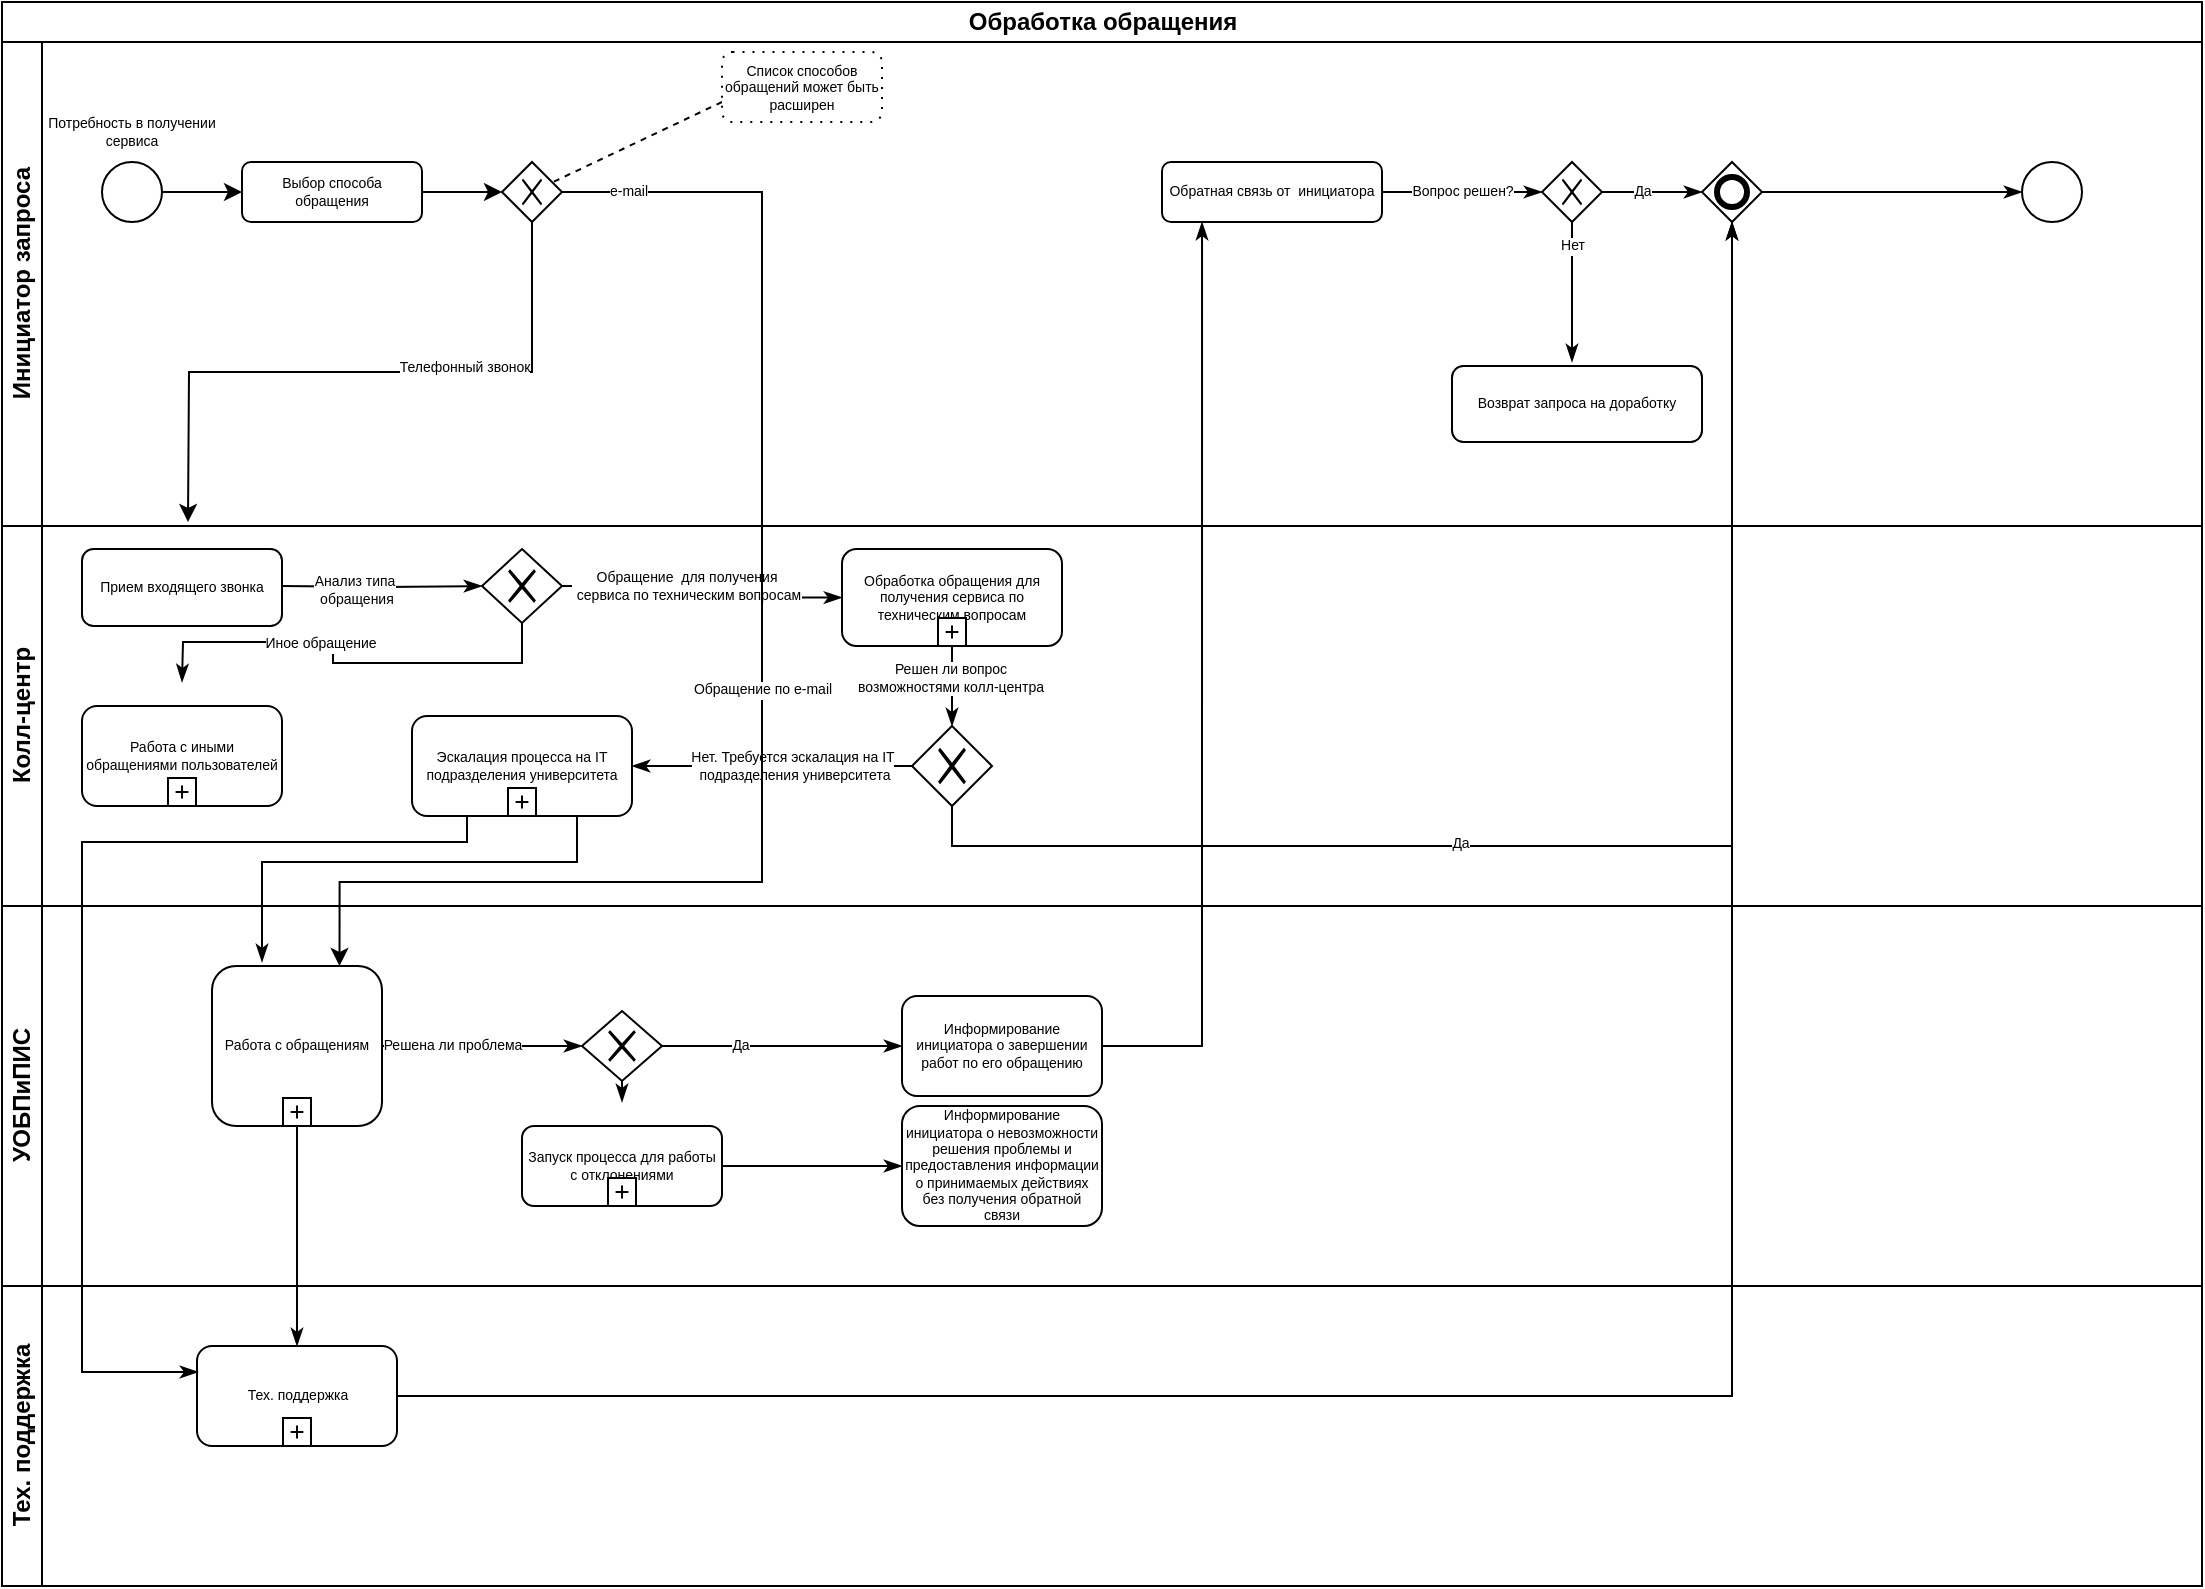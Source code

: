 <mxfile version="13.10.0" type="github">
  <diagram id="TIHin3TEZCGqtFJpAVYP" name="Page-1">
    <mxGraphModel dx="1185" dy="614" grid="1" gridSize="10" guides="1" tooltips="1" connect="1" arrows="1" fold="1" page="1" pageScale="1" pageWidth="1169" pageHeight="827" math="0" shadow="0">
      <root>
        <mxCell id="0" />
        <mxCell id="1" parent="0" />
        <mxCell id="cAv8VDTZ3VcdWh1uGrhI-1" value="Обработка обращения" style="swimlane;html=1;childLayout=stackLayout;resizeParent=1;resizeParentMax=0;horizontal=1;startSize=20;horizontalStack=0;" vertex="1" parent="1">
          <mxGeometry x="40" y="50" width="1100" height="792" as="geometry" />
        </mxCell>
        <mxCell id="cAv8VDTZ3VcdWh1uGrhI-2" value="Инициатор запроса" style="swimlane;html=1;startSize=20;horizontal=0;" vertex="1" parent="cAv8VDTZ3VcdWh1uGrhI-1">
          <mxGeometry y="20" width="1100" height="242" as="geometry" />
        </mxCell>
        <mxCell id="cAv8VDTZ3VcdWh1uGrhI-10" style="edgeStyle=orthogonalEdgeStyle;rounded=0;orthogonalLoop=1;jettySize=auto;html=1;entryX=0;entryY=0.5;entryDx=0;entryDy=0;fontSize=7;" edge="1" parent="cAv8VDTZ3VcdWh1uGrhI-2" source="cAv8VDTZ3VcdWh1uGrhI-7" target="cAv8VDTZ3VcdWh1uGrhI-9">
          <mxGeometry relative="1" as="geometry" />
        </mxCell>
        <mxCell id="cAv8VDTZ3VcdWh1uGrhI-7" value="" style="shape=mxgraph.bpmn.shape;html=1;verticalLabelPosition=bottom;labelBackgroundColor=#ffffff;verticalAlign=top;align=center;perimeter=ellipsePerimeter;outlineConnect=0;outline=standard;symbol=general;" vertex="1" parent="cAv8VDTZ3VcdWh1uGrhI-2">
          <mxGeometry x="50" y="60" width="30" height="30" as="geometry" />
        </mxCell>
        <mxCell id="cAv8VDTZ3VcdWh1uGrhI-8" value="Потребность в получении сервиса" style="text;html=1;strokeColor=none;fillColor=none;align=center;verticalAlign=middle;whiteSpace=wrap;rounded=0;fontSize=7;" vertex="1" parent="cAv8VDTZ3VcdWh1uGrhI-2">
          <mxGeometry x="10" y="30" width="110" height="30" as="geometry" />
        </mxCell>
        <mxCell id="cAv8VDTZ3VcdWh1uGrhI-9" value="Выбор способа обращения" style="shape=ext;rounded=1;html=1;whiteSpace=wrap;fontSize=7;" vertex="1" parent="cAv8VDTZ3VcdWh1uGrhI-2">
          <mxGeometry x="120" y="60" width="90" height="30" as="geometry" />
        </mxCell>
        <mxCell id="cAv8VDTZ3VcdWh1uGrhI-14" value="" style="shape=mxgraph.bpmn.shape;html=1;verticalLabelPosition=bottom;labelBackgroundColor=#ffffff;verticalAlign=top;align=center;perimeter=rhombusPerimeter;background=gateway;outlineConnect=0;outline=none;symbol=exclusiveGw;fontSize=7;" vertex="1" parent="cAv8VDTZ3VcdWh1uGrhI-2">
          <mxGeometry x="250" y="60" width="30" height="30" as="geometry" />
        </mxCell>
        <mxCell id="cAv8VDTZ3VcdWh1uGrhI-13" style="edgeStyle=orthogonalEdgeStyle;rounded=0;orthogonalLoop=1;jettySize=auto;html=1;exitX=1;exitY=0.5;exitDx=0;exitDy=0;fontSize=7;entryX=0;entryY=0.5;entryDx=0;entryDy=0;" edge="1" parent="cAv8VDTZ3VcdWh1uGrhI-2" source="cAv8VDTZ3VcdWh1uGrhI-9" target="cAv8VDTZ3VcdWh1uGrhI-14">
          <mxGeometry relative="1" as="geometry">
            <mxPoint x="250" y="74.857" as="targetPoint" />
          </mxGeometry>
        </mxCell>
        <mxCell id="cAv8VDTZ3VcdWh1uGrhI-23" value="" style="startArrow=none;startFill=0;startSize=7;endArrow=none;endFill=0;endSize=10;dashed=1;html=1;fontSize=7;exitX=0.5;exitY=1;exitDx=0;exitDy=0;" edge="1" parent="cAv8VDTZ3VcdWh1uGrhI-2" target="cAv8VDTZ3VcdWh1uGrhI-14">
          <mxGeometry width="100" relative="1" as="geometry">
            <mxPoint x="360" y="30" as="sourcePoint" />
            <mxPoint x="410" y="44.71" as="targetPoint" />
          </mxGeometry>
        </mxCell>
        <mxCell id="cAv8VDTZ3VcdWh1uGrhI-25" value="Список способов обращений может быть расширен" style="shape=ext;rounded=1;html=1;whiteSpace=wrap;dashed=1;dashPattern=1 4;fontSize=7;" vertex="1" parent="cAv8VDTZ3VcdWh1uGrhI-2">
          <mxGeometry x="360" y="5" width="80" height="35" as="geometry" />
        </mxCell>
        <mxCell id="cAv8VDTZ3VcdWh1uGrhI-92" style="edgeStyle=orthogonalEdgeStyle;rounded=0;orthogonalLoop=1;jettySize=auto;html=1;exitX=1;exitY=0.5;exitDx=0;exitDy=0;entryX=0;entryY=0.5;entryDx=0;entryDy=0;startArrow=none;startFill=0;endArrow=classicThin;endFill=1;fontSize=7;" edge="1" parent="cAv8VDTZ3VcdWh1uGrhI-2" source="cAv8VDTZ3VcdWh1uGrhI-52" target="cAv8VDTZ3VcdWh1uGrhI-54">
          <mxGeometry relative="1" as="geometry" />
        </mxCell>
        <mxCell id="cAv8VDTZ3VcdWh1uGrhI-52" value="" style="shape=mxgraph.bpmn.shape;html=1;verticalLabelPosition=bottom;labelBackgroundColor=#ffffff;verticalAlign=top;align=center;perimeter=rhombusPerimeter;background=gateway;outlineConnect=0;outline=end;symbol=general;fontSize=7;" vertex="1" parent="cAv8VDTZ3VcdWh1uGrhI-2">
          <mxGeometry x="850" y="60" width="30" height="30" as="geometry" />
        </mxCell>
        <mxCell id="cAv8VDTZ3VcdWh1uGrhI-54" value="" style="shape=mxgraph.bpmn.shape;html=1;verticalLabelPosition=bottom;labelBackgroundColor=#ffffff;verticalAlign=top;align=center;perimeter=ellipsePerimeter;outlineConnect=0;outline=standard;symbol=general;" vertex="1" parent="cAv8VDTZ3VcdWh1uGrhI-2">
          <mxGeometry x="1010" y="60" width="30" height="30" as="geometry" />
        </mxCell>
        <mxCell id="cAv8VDTZ3VcdWh1uGrhI-85" style="edgeStyle=orthogonalEdgeStyle;rounded=0;orthogonalLoop=1;jettySize=auto;html=1;exitX=1;exitY=0.5;exitDx=0;exitDy=0;startArrow=none;startFill=0;endArrow=classicThin;endFill=1;fontSize=7;" edge="1" parent="cAv8VDTZ3VcdWh1uGrhI-2" source="cAv8VDTZ3VcdWh1uGrhI-81" target="cAv8VDTZ3VcdWh1uGrhI-84">
          <mxGeometry relative="1" as="geometry" />
        </mxCell>
        <mxCell id="cAv8VDTZ3VcdWh1uGrhI-86" value="Вопрос решен?" style="edgeLabel;html=1;align=center;verticalAlign=middle;resizable=0;points=[];fontSize=7;" vertex="1" connectable="0" parent="cAv8VDTZ3VcdWh1uGrhI-85">
          <mxGeometry x="-0.309" relative="1" as="geometry">
            <mxPoint x="12.41" as="offset" />
          </mxGeometry>
        </mxCell>
        <mxCell id="cAv8VDTZ3VcdWh1uGrhI-81" value="Обратная связь от&amp;nbsp; инициатора" style="shape=ext;rounded=1;html=1;whiteSpace=wrap;fontSize=7;" vertex="1" parent="cAv8VDTZ3VcdWh1uGrhI-2">
          <mxGeometry x="580" y="60" width="110" height="30" as="geometry" />
        </mxCell>
        <mxCell id="cAv8VDTZ3VcdWh1uGrhI-88" style="edgeStyle=orthogonalEdgeStyle;rounded=0;orthogonalLoop=1;jettySize=auto;html=1;exitX=1;exitY=0.5;exitDx=0;exitDy=0;entryX=0;entryY=0.5;entryDx=0;entryDy=0;startArrow=none;startFill=0;endArrow=classicThin;endFill=1;fontSize=7;" edge="1" parent="cAv8VDTZ3VcdWh1uGrhI-2" source="cAv8VDTZ3VcdWh1uGrhI-84" target="cAv8VDTZ3VcdWh1uGrhI-52">
          <mxGeometry relative="1" as="geometry" />
        </mxCell>
        <mxCell id="cAv8VDTZ3VcdWh1uGrhI-89" value="Да" style="edgeLabel;html=1;align=center;verticalAlign=middle;resizable=0;points=[];fontSize=7;" vertex="1" connectable="0" parent="cAv8VDTZ3VcdWh1uGrhI-88">
          <mxGeometry x="-0.853" relative="1" as="geometry">
            <mxPoint x="16.33" as="offset" />
          </mxGeometry>
        </mxCell>
        <mxCell id="cAv8VDTZ3VcdWh1uGrhI-84" value="" style="shape=mxgraph.bpmn.shape;html=1;verticalLabelPosition=bottom;labelBackgroundColor=#ffffff;verticalAlign=top;align=center;perimeter=rhombusPerimeter;background=gateway;outlineConnect=0;outline=none;symbol=exclusiveGw;fontSize=7;" vertex="1" parent="cAv8VDTZ3VcdWh1uGrhI-2">
          <mxGeometry x="770" y="60" width="30" height="30" as="geometry" />
        </mxCell>
        <mxCell id="cAv8VDTZ3VcdWh1uGrhI-109" value="Возврат запроса на доработку" style="shape=ext;rounded=1;html=1;whiteSpace=wrap;fontSize=7;" vertex="1" parent="cAv8VDTZ3VcdWh1uGrhI-2">
          <mxGeometry x="725" y="162" width="125" height="38" as="geometry" />
        </mxCell>
        <mxCell id="cAv8VDTZ3VcdWh1uGrhI-3" value="Колл-центр" style="swimlane;html=1;startSize=20;horizontal=0;" vertex="1" parent="cAv8VDTZ3VcdWh1uGrhI-1">
          <mxGeometry y="262" width="1100" height="190" as="geometry" />
        </mxCell>
        <mxCell id="cAv8VDTZ3VcdWh1uGrhI-28" value="" style="shape=mxgraph.bpmn.shape;html=1;verticalLabelPosition=bottom;labelBackgroundColor=#ffffff;verticalAlign=top;align=center;perimeter=rhombusPerimeter;background=gateway;outlineConnect=0;outline=none;symbol=exclusiveGw;fontSize=7;" vertex="1" parent="cAv8VDTZ3VcdWh1uGrhI-3">
          <mxGeometry x="240" y="11.5" width="40" height="37" as="geometry" />
        </mxCell>
        <mxCell id="cAv8VDTZ3VcdWh1uGrhI-29" style="edgeStyle=orthogonalEdgeStyle;rounded=0;orthogonalLoop=1;jettySize=auto;html=1;startArrow=none;startFill=0;endArrow=classicThin;endFill=1;fontSize=7;" edge="1" parent="cAv8VDTZ3VcdWh1uGrhI-3" target="cAv8VDTZ3VcdWh1uGrhI-28">
          <mxGeometry relative="1" as="geometry">
            <mxPoint x="190" y="29.931" as="targetPoint" />
            <mxPoint x="140" y="30" as="sourcePoint" />
          </mxGeometry>
        </mxCell>
        <mxCell id="cAv8VDTZ3VcdWh1uGrhI-30" value="Анализ типа&lt;br&gt;&amp;nbsp;обращения" style="edgeLabel;html=1;align=center;verticalAlign=middle;resizable=0;points=[];fontSize=7;" vertex="1" connectable="0" parent="cAv8VDTZ3VcdWh1uGrhI-29">
          <mxGeometry x="-0.287" y="-1" relative="1" as="geometry">
            <mxPoint as="offset" />
          </mxGeometry>
        </mxCell>
        <mxCell id="cAv8VDTZ3VcdWh1uGrhI-32" value="Работа с иными обращениями пользователей" style="html=1;whiteSpace=wrap;rounded=1;dropTarget=0;fontSize=7;" vertex="1" parent="cAv8VDTZ3VcdWh1uGrhI-3">
          <mxGeometry x="40" y="90" width="100" height="50" as="geometry" />
        </mxCell>
        <mxCell id="cAv8VDTZ3VcdWh1uGrhI-33" value="" style="html=1;shape=plus;outlineConnect=0;" vertex="1" parent="cAv8VDTZ3VcdWh1uGrhI-32">
          <mxGeometry x="0.5" y="1" width="14" height="14" relative="1" as="geometry">
            <mxPoint x="-7" y="-14" as="offset" />
          </mxGeometry>
        </mxCell>
        <mxCell id="cAv8VDTZ3VcdWh1uGrhI-38" value="Прием входящего звонка" style="shape=ext;rounded=1;html=1;whiteSpace=wrap;fontSize=7;" vertex="1" parent="cAv8VDTZ3VcdWh1uGrhI-3">
          <mxGeometry x="40" y="11.5" width="100" height="38.5" as="geometry" />
        </mxCell>
        <mxCell id="cAv8VDTZ3VcdWh1uGrhI-40" value="Обработка обращения для получения сервиса по техническим вопросам" style="html=1;whiteSpace=wrap;rounded=1;dropTarget=0;fontSize=7;" vertex="1" parent="cAv8VDTZ3VcdWh1uGrhI-3">
          <mxGeometry x="420" y="11.5" width="110" height="48.5" as="geometry" />
        </mxCell>
        <mxCell id="cAv8VDTZ3VcdWh1uGrhI-41" value="" style="html=1;shape=plus;outlineConnect=0;" vertex="1" parent="cAv8VDTZ3VcdWh1uGrhI-40">
          <mxGeometry x="0.5" y="1" width="14" height="14" relative="1" as="geometry">
            <mxPoint x="-7" y="-14" as="offset" />
          </mxGeometry>
        </mxCell>
        <mxCell id="cAv8VDTZ3VcdWh1uGrhI-36" style="edgeStyle=orthogonalEdgeStyle;rounded=0;orthogonalLoop=1;jettySize=auto;html=1;exitX=1;exitY=0.5;exitDx=0;exitDy=0;startArrow=none;startFill=0;endArrow=classicThin;endFill=1;fontSize=7;entryX=0;entryY=0.5;entryDx=0;entryDy=0;" edge="1" parent="cAv8VDTZ3VcdWh1uGrhI-3" source="cAv8VDTZ3VcdWh1uGrhI-28" target="cAv8VDTZ3VcdWh1uGrhI-40">
          <mxGeometry relative="1" as="geometry">
            <mxPoint x="420" y="30.095" as="targetPoint" />
          </mxGeometry>
        </mxCell>
        <mxCell id="cAv8VDTZ3VcdWh1uGrhI-37" value="Обращение&amp;nbsp; для получения&lt;br&gt;&amp;nbsp;сервиса по техническим вопросам" style="edgeLabel;html=1;align=center;verticalAlign=middle;resizable=0;points=[];fontSize=7;" vertex="1" connectable="0" parent="cAv8VDTZ3VcdWh1uGrhI-36">
          <mxGeometry x="-0.359" y="-1" relative="1" as="geometry">
            <mxPoint x="15.24" y="-1" as="offset" />
          </mxGeometry>
        </mxCell>
        <mxCell id="cAv8VDTZ3VcdWh1uGrhI-44" value="" style="shape=mxgraph.bpmn.shape;html=1;verticalLabelPosition=bottom;labelBackgroundColor=#ffffff;verticalAlign=top;align=center;perimeter=rhombusPerimeter;background=gateway;outlineConnect=0;outline=none;symbol=exclusiveGw;fontSize=7;" vertex="1" parent="cAv8VDTZ3VcdWh1uGrhI-3">
          <mxGeometry x="455" y="100" width="40" height="40" as="geometry" />
        </mxCell>
        <mxCell id="cAv8VDTZ3VcdWh1uGrhI-42" style="edgeStyle=orthogonalEdgeStyle;rounded=0;orthogonalLoop=1;jettySize=auto;html=1;startArrow=none;startFill=0;endArrow=classicThin;endFill=1;fontSize=7;entryX=0.5;entryY=0;entryDx=0;entryDy=0;" edge="1" parent="cAv8VDTZ3VcdWh1uGrhI-3" source="cAv8VDTZ3VcdWh1uGrhI-40" target="cAv8VDTZ3VcdWh1uGrhI-44">
          <mxGeometry relative="1" as="geometry">
            <mxPoint x="475" y="100" as="targetPoint" />
            <Array as="points">
              <mxPoint x="475" y="100" />
            </Array>
          </mxGeometry>
        </mxCell>
        <mxCell id="cAv8VDTZ3VcdWh1uGrhI-43" value="Решен ли вопрос &lt;br&gt;возможностями колл-центра" style="edgeLabel;html=1;align=center;verticalAlign=middle;resizable=0;points=[];fontSize=7;" vertex="1" connectable="0" parent="cAv8VDTZ3VcdWh1uGrhI-42">
          <mxGeometry x="-0.22" y="-1" relative="1" as="geometry">
            <mxPoint as="offset" />
          </mxGeometry>
        </mxCell>
        <mxCell id="cAv8VDTZ3VcdWh1uGrhI-56" value="Эскалация процесса на IT подразделения университета" style="html=1;whiteSpace=wrap;rounded=1;dropTarget=0;fontSize=7;" vertex="1" parent="cAv8VDTZ3VcdWh1uGrhI-3">
          <mxGeometry x="205" y="95" width="110" height="50" as="geometry" />
        </mxCell>
        <mxCell id="cAv8VDTZ3VcdWh1uGrhI-57" value="" style="html=1;shape=plus;outlineConnect=0;" vertex="1" parent="cAv8VDTZ3VcdWh1uGrhI-56">
          <mxGeometry x="0.5" y="1" width="14" height="14" relative="1" as="geometry">
            <mxPoint x="-7" y="-14" as="offset" />
          </mxGeometry>
        </mxCell>
        <mxCell id="cAv8VDTZ3VcdWh1uGrhI-46" style="edgeStyle=orthogonalEdgeStyle;rounded=0;orthogonalLoop=1;jettySize=auto;html=1;exitX=0;exitY=0.5;exitDx=0;exitDy=0;startArrow=none;startFill=0;endArrow=classicThin;endFill=1;fontSize=7;entryX=1;entryY=0.5;entryDx=0;entryDy=0;" edge="1" parent="cAv8VDTZ3VcdWh1uGrhI-3" source="cAv8VDTZ3VcdWh1uGrhI-44" target="cAv8VDTZ3VcdWh1uGrhI-56">
          <mxGeometry relative="1" as="geometry">
            <mxPoint x="300" y="120" as="targetPoint" />
          </mxGeometry>
        </mxCell>
        <mxCell id="cAv8VDTZ3VcdWh1uGrhI-47" value="Нет. Требуется эскалация на IT&lt;br&gt;&amp;nbsp;подразделения университета" style="edgeLabel;html=1;align=center;verticalAlign=middle;resizable=0;points=[];fontSize=7;" vertex="1" connectable="0" parent="cAv8VDTZ3VcdWh1uGrhI-46">
          <mxGeometry x="-0.301" y="1" relative="1" as="geometry">
            <mxPoint x="-11" y="-1" as="offset" />
          </mxGeometry>
        </mxCell>
        <mxCell id="cAv8VDTZ3VcdWh1uGrhI-4" value="УОБПиПИС" style="swimlane;html=1;startSize=20;horizontal=0;" vertex="1" parent="cAv8VDTZ3VcdWh1uGrhI-1">
          <mxGeometry y="452" width="1100" height="190" as="geometry" />
        </mxCell>
        <mxCell id="cAv8VDTZ3VcdWh1uGrhI-66" style="edgeStyle=orthogonalEdgeStyle;rounded=0;orthogonalLoop=1;jettySize=auto;html=1;exitX=1;exitY=0.5;exitDx=0;exitDy=0;startArrow=none;startFill=0;endArrow=classicThin;endFill=1;fontSize=7;" edge="1" parent="cAv8VDTZ3VcdWh1uGrhI-4" source="cAv8VDTZ3VcdWh1uGrhI-62">
          <mxGeometry relative="1" as="geometry">
            <mxPoint x="290" y="70" as="targetPoint" />
          </mxGeometry>
        </mxCell>
        <mxCell id="cAv8VDTZ3VcdWh1uGrhI-68" value="Решена ли проблема" style="edgeLabel;html=1;align=center;verticalAlign=middle;resizable=0;points=[];fontSize=7;" vertex="1" connectable="0" parent="cAv8VDTZ3VcdWh1uGrhI-66">
          <mxGeometry x="-0.3" relative="1" as="geometry">
            <mxPoint as="offset" />
          </mxGeometry>
        </mxCell>
        <mxCell id="cAv8VDTZ3VcdWh1uGrhI-62" value="Работа с обращениям" style="html=1;whiteSpace=wrap;rounded=1;dropTarget=0;fontSize=7;" vertex="1" parent="cAv8VDTZ3VcdWh1uGrhI-4">
          <mxGeometry x="105" y="30" width="85" height="80" as="geometry" />
        </mxCell>
        <mxCell id="cAv8VDTZ3VcdWh1uGrhI-63" value="" style="html=1;shape=plus;outlineConnect=0;" vertex="1" parent="cAv8VDTZ3VcdWh1uGrhI-62">
          <mxGeometry x="0.5" y="1" width="14" height="14" relative="1" as="geometry">
            <mxPoint x="-7" y="-14" as="offset" />
          </mxGeometry>
        </mxCell>
        <mxCell id="cAv8VDTZ3VcdWh1uGrhI-69" value="" style="shape=mxgraph.bpmn.shape;html=1;verticalLabelPosition=bottom;labelBackgroundColor=#ffffff;verticalAlign=top;align=center;perimeter=rhombusPerimeter;background=gateway;outlineConnect=0;outline=none;symbol=exclusiveGw;fontSize=7;" vertex="1" parent="cAv8VDTZ3VcdWh1uGrhI-4">
          <mxGeometry x="290" y="52.5" width="40" height="35" as="geometry" />
        </mxCell>
        <mxCell id="cAv8VDTZ3VcdWh1uGrhI-73" value="Информирование инициатора о завершении работ по его обращению" style="shape=ext;rounded=1;html=1;whiteSpace=wrap;fontSize=7;" vertex="1" parent="cAv8VDTZ3VcdWh1uGrhI-4">
          <mxGeometry x="450" y="45" width="100" height="50" as="geometry" />
        </mxCell>
        <mxCell id="cAv8VDTZ3VcdWh1uGrhI-70" style="edgeStyle=orthogonalEdgeStyle;rounded=0;orthogonalLoop=1;jettySize=auto;html=1;exitX=1;exitY=0.5;exitDx=0;exitDy=0;startArrow=none;startFill=0;endArrow=classicThin;endFill=1;fontSize=7;entryX=0;entryY=0.5;entryDx=0;entryDy=0;" edge="1" parent="cAv8VDTZ3VcdWh1uGrhI-4" source="cAv8VDTZ3VcdWh1uGrhI-69" target="cAv8VDTZ3VcdWh1uGrhI-73">
          <mxGeometry relative="1" as="geometry">
            <mxPoint x="440" y="70.286" as="targetPoint" />
          </mxGeometry>
        </mxCell>
        <mxCell id="cAv8VDTZ3VcdWh1uGrhI-71" value="Да" style="edgeLabel;html=1;align=center;verticalAlign=middle;resizable=0;points=[];fontSize=7;" vertex="1" connectable="0" parent="cAv8VDTZ3VcdWh1uGrhI-70">
          <mxGeometry x="-0.36" relative="1" as="geometry">
            <mxPoint as="offset" />
          </mxGeometry>
        </mxCell>
        <mxCell id="cAv8VDTZ3VcdWh1uGrhI-74" value="Запуск процесса для работы с отклонениями" style="html=1;whiteSpace=wrap;rounded=1;dropTarget=0;fontSize=7;" vertex="1" parent="cAv8VDTZ3VcdWh1uGrhI-4">
          <mxGeometry x="260" y="110" width="100" height="40" as="geometry" />
        </mxCell>
        <mxCell id="cAv8VDTZ3VcdWh1uGrhI-75" value="" style="html=1;shape=plus;outlineConnect=0;" vertex="1" parent="cAv8VDTZ3VcdWh1uGrhI-74">
          <mxGeometry x="0.5" y="1" width="14" height="14" relative="1" as="geometry">
            <mxPoint x="-7" y="-14" as="offset" />
          </mxGeometry>
        </mxCell>
        <mxCell id="cAv8VDTZ3VcdWh1uGrhI-76" style="edgeStyle=orthogonalEdgeStyle;rounded=0;orthogonalLoop=1;jettySize=auto;html=1;exitX=1;exitY=0.5;exitDx=0;exitDy=0;startArrow=none;startFill=0;endArrow=classicThin;endFill=1;fontSize=7;" edge="1" parent="cAv8VDTZ3VcdWh1uGrhI-4" source="cAv8VDTZ3VcdWh1uGrhI-74">
          <mxGeometry relative="1" as="geometry">
            <mxPoint x="450" y="130" as="targetPoint" />
          </mxGeometry>
        </mxCell>
        <mxCell id="cAv8VDTZ3VcdWh1uGrhI-78" value="Информирование инициатора о невозможности решения проблемы и предоставления информации о принимаемых действиях&lt;br&gt;без получения обратной связи" style="shape=ext;rounded=1;html=1;whiteSpace=wrap;fontSize=7;" vertex="1" parent="cAv8VDTZ3VcdWh1uGrhI-4">
          <mxGeometry x="450" y="100" width="100" height="60" as="geometry" />
        </mxCell>
        <mxCell id="cAv8VDTZ3VcdWh1uGrhI-5" value="Тех. поддержка" style="swimlane;html=1;startSize=20;horizontal=0;" vertex="1" parent="cAv8VDTZ3VcdWh1uGrhI-1">
          <mxGeometry y="642" width="1100" height="150" as="geometry" />
        </mxCell>
        <mxCell id="cAv8VDTZ3VcdWh1uGrhI-60" value="Тех. поддержка" style="html=1;whiteSpace=wrap;rounded=1;dropTarget=0;fontSize=7;" vertex="1" parent="cAv8VDTZ3VcdWh1uGrhI-5">
          <mxGeometry x="97.5" y="30" width="100" height="50" as="geometry" />
        </mxCell>
        <mxCell id="cAv8VDTZ3VcdWh1uGrhI-61" value="" style="html=1;shape=plus;outlineConnect=0;" vertex="1" parent="cAv8VDTZ3VcdWh1uGrhI-60">
          <mxGeometry x="0.5" y="1" width="14" height="14" relative="1" as="geometry">
            <mxPoint x="-7" y="-14" as="offset" />
          </mxGeometry>
        </mxCell>
        <mxCell id="cAv8VDTZ3VcdWh1uGrhI-15" style="edgeStyle=orthogonalEdgeStyle;rounded=0;orthogonalLoop=1;jettySize=auto;html=1;exitX=0.5;exitY=1;exitDx=0;exitDy=0;fontSize=7;" edge="1" parent="cAv8VDTZ3VcdWh1uGrhI-1" source="cAv8VDTZ3VcdWh1uGrhI-14">
          <mxGeometry relative="1" as="geometry">
            <mxPoint x="93" y="260" as="targetPoint" />
          </mxGeometry>
        </mxCell>
        <mxCell id="cAv8VDTZ3VcdWh1uGrhI-16" value="Телефонный звонок" style="edgeLabel;html=1;align=center;verticalAlign=middle;resizable=0;points=[];fontSize=7;" vertex="1" connectable="0" parent="cAv8VDTZ3VcdWh1uGrhI-15">
          <mxGeometry x="-0.32" y="-2" relative="1" as="geometry">
            <mxPoint as="offset" />
          </mxGeometry>
        </mxCell>
        <mxCell id="cAv8VDTZ3VcdWh1uGrhI-45" style="edgeStyle=orthogonalEdgeStyle;rounded=0;orthogonalLoop=1;jettySize=auto;html=1;exitX=0.5;exitY=1;exitDx=0;exitDy=0;startArrow=none;startFill=0;endArrow=classicThin;endFill=1;fontSize=7;entryX=0.5;entryY=1;entryDx=0;entryDy=0;" edge="1" parent="cAv8VDTZ3VcdWh1uGrhI-1" source="cAv8VDTZ3VcdWh1uGrhI-44" target="cAv8VDTZ3VcdWh1uGrhI-52">
          <mxGeometry relative="1" as="geometry">
            <mxPoint x="1010" y="410" as="targetPoint" />
          </mxGeometry>
        </mxCell>
        <mxCell id="cAv8VDTZ3VcdWh1uGrhI-48" value="Да" style="edgeLabel;html=1;align=center;verticalAlign=middle;resizable=0;points=[];fontSize=7;" vertex="1" connectable="0" parent="cAv8VDTZ3VcdWh1uGrhI-45">
          <mxGeometry x="-0.243" y="1" relative="1" as="geometry">
            <mxPoint as="offset" />
          </mxGeometry>
        </mxCell>
        <mxCell id="cAv8VDTZ3VcdWh1uGrhI-59" style="edgeStyle=orthogonalEdgeStyle;rounded=0;orthogonalLoop=1;jettySize=auto;html=1;exitX=0.25;exitY=1;exitDx=0;exitDy=0;startArrow=none;startFill=0;endArrow=classicThin;endFill=1;fontSize=7;" edge="1" parent="cAv8VDTZ3VcdWh1uGrhI-1" source="cAv8VDTZ3VcdWh1uGrhI-56">
          <mxGeometry relative="1" as="geometry">
            <mxPoint x="98" y="685" as="targetPoint" />
            <Array as="points">
              <mxPoint x="233" y="420" />
              <mxPoint x="40" y="420" />
              <mxPoint x="40" y="685" />
            </Array>
          </mxGeometry>
        </mxCell>
        <mxCell id="cAv8VDTZ3VcdWh1uGrhI-17" value="Обращение по e-mail" style="edgeStyle=orthogonalEdgeStyle;rounded=0;orthogonalLoop=1;jettySize=auto;html=1;exitX=1;exitY=0.5;exitDx=0;exitDy=0;fontSize=7;entryX=0.75;entryY=0;entryDx=0;entryDy=0;" edge="1" parent="cAv8VDTZ3VcdWh1uGrhI-1" source="cAv8VDTZ3VcdWh1uGrhI-14" target="cAv8VDTZ3VcdWh1uGrhI-62">
          <mxGeometry relative="1" as="geometry">
            <mxPoint x="380" y="95" as="targetPoint" />
            <Array as="points">
              <mxPoint x="380" y="95" />
              <mxPoint x="380" y="440" />
              <mxPoint x="169" y="440" />
            </Array>
          </mxGeometry>
        </mxCell>
        <mxCell id="cAv8VDTZ3VcdWh1uGrhI-79" value="e-mail" style="edgeLabel;html=1;align=center;verticalAlign=middle;resizable=0;points=[];fontSize=7;" vertex="1" connectable="0" parent="cAv8VDTZ3VcdWh1uGrhI-17">
          <mxGeometry x="-0.907" relative="1" as="geometry">
            <mxPoint as="offset" />
          </mxGeometry>
        </mxCell>
        <mxCell id="cAv8VDTZ3VcdWh1uGrhI-67" style="edgeStyle=orthogonalEdgeStyle;rounded=0;orthogonalLoop=1;jettySize=auto;html=1;exitX=0.5;exitY=1;exitDx=0;exitDy=0;startArrow=none;startFill=0;endArrow=classicThin;endFill=1;fontSize=7;entryX=0.5;entryY=0;entryDx=0;entryDy=0;" edge="1" parent="cAv8VDTZ3VcdWh1uGrhI-1" source="cAv8VDTZ3VcdWh1uGrhI-62" target="cAv8VDTZ3VcdWh1uGrhI-60">
          <mxGeometry relative="1" as="geometry">
            <mxPoint x="147.571" y="620" as="targetPoint" />
          </mxGeometry>
        </mxCell>
        <mxCell id="cAv8VDTZ3VcdWh1uGrhI-82" style="edgeStyle=orthogonalEdgeStyle;rounded=0;orthogonalLoop=1;jettySize=auto;html=1;exitX=1;exitY=0.5;exitDx=0;exitDy=0;entryX=0.182;entryY=1;entryDx=0;entryDy=0;entryPerimeter=0;startArrow=none;startFill=0;endArrow=classicThin;endFill=1;fontSize=7;" edge="1" parent="cAv8VDTZ3VcdWh1uGrhI-1" source="cAv8VDTZ3VcdWh1uGrhI-73" target="cAv8VDTZ3VcdWh1uGrhI-81">
          <mxGeometry relative="1" as="geometry" />
        </mxCell>
        <mxCell id="cAv8VDTZ3VcdWh1uGrhI-107" style="edgeStyle=orthogonalEdgeStyle;rounded=0;orthogonalLoop=1;jettySize=auto;html=1;exitX=1;exitY=0.5;exitDx=0;exitDy=0;startArrow=none;startFill=0;endArrow=classicThin;endFill=1;fontSize=7;entryX=0.5;entryY=1;entryDx=0;entryDy=0;" edge="1" parent="cAv8VDTZ3VcdWh1uGrhI-1" source="cAv8VDTZ3VcdWh1uGrhI-60" target="cAv8VDTZ3VcdWh1uGrhI-52">
          <mxGeometry relative="1" as="geometry">
            <mxPoint x="860" y="400" as="targetPoint" />
          </mxGeometry>
        </mxCell>
        <mxCell id="cAv8VDTZ3VcdWh1uGrhI-31" style="edgeStyle=orthogonalEdgeStyle;rounded=0;orthogonalLoop=1;jettySize=auto;html=1;exitX=0.5;exitY=1;exitDx=0;exitDy=0;startArrow=none;startFill=0;endArrow=classicThin;endFill=1;fontSize=7;" edge="1" parent="1" source="cAv8VDTZ3VcdWh1uGrhI-28">
          <mxGeometry relative="1" as="geometry">
            <mxPoint x="130" y="390" as="targetPoint" />
          </mxGeometry>
        </mxCell>
        <mxCell id="cAv8VDTZ3VcdWh1uGrhI-35" value="Иное обращение" style="edgeLabel;html=1;align=center;verticalAlign=middle;resizable=0;points=[];fontSize=7;" vertex="1" connectable="0" parent="cAv8VDTZ3VcdWh1uGrhI-31">
          <mxGeometry x="0.199" y="1" relative="1" as="geometry">
            <mxPoint as="offset" />
          </mxGeometry>
        </mxCell>
        <mxCell id="cAv8VDTZ3VcdWh1uGrhI-58" style="edgeStyle=orthogonalEdgeStyle;rounded=0;orthogonalLoop=1;jettySize=auto;html=1;exitX=0.75;exitY=1;exitDx=0;exitDy=0;startArrow=none;startFill=0;endArrow=classicThin;endFill=1;fontSize=7;" edge="1" parent="1" source="cAv8VDTZ3VcdWh1uGrhI-56">
          <mxGeometry relative="1" as="geometry">
            <mxPoint x="170" y="530" as="targetPoint" />
            <Array as="points">
              <mxPoint x="328" y="480" />
              <mxPoint x="170" y="480" />
            </Array>
          </mxGeometry>
        </mxCell>
        <mxCell id="cAv8VDTZ3VcdWh1uGrhI-72" style="edgeStyle=orthogonalEdgeStyle;rounded=0;orthogonalLoop=1;jettySize=auto;html=1;exitX=0.5;exitY=1;exitDx=0;exitDy=0;startArrow=none;startFill=0;endArrow=classicThin;endFill=1;fontSize=7;" edge="1" parent="1" source="cAv8VDTZ3VcdWh1uGrhI-69">
          <mxGeometry relative="1" as="geometry">
            <mxPoint x="350" y="600" as="targetPoint" />
          </mxGeometry>
        </mxCell>
        <mxCell id="cAv8VDTZ3VcdWh1uGrhI-87" style="edgeStyle=orthogonalEdgeStyle;rounded=0;orthogonalLoop=1;jettySize=auto;html=1;exitX=0.5;exitY=1;exitDx=0;exitDy=0;startArrow=none;startFill=0;endArrow=classicThin;endFill=1;fontSize=7;" edge="1" parent="1" source="cAv8VDTZ3VcdWh1uGrhI-84">
          <mxGeometry relative="1" as="geometry">
            <mxPoint x="825" y="230" as="targetPoint" />
          </mxGeometry>
        </mxCell>
        <mxCell id="cAv8VDTZ3VcdWh1uGrhI-108" value="Нет" style="edgeLabel;html=1;align=center;verticalAlign=middle;resizable=0;points=[];fontSize=7;" vertex="1" connectable="0" parent="cAv8VDTZ3VcdWh1uGrhI-87">
          <mxGeometry x="-0.669" relative="1" as="geometry">
            <mxPoint as="offset" />
          </mxGeometry>
        </mxCell>
      </root>
    </mxGraphModel>
  </diagram>
</mxfile>
